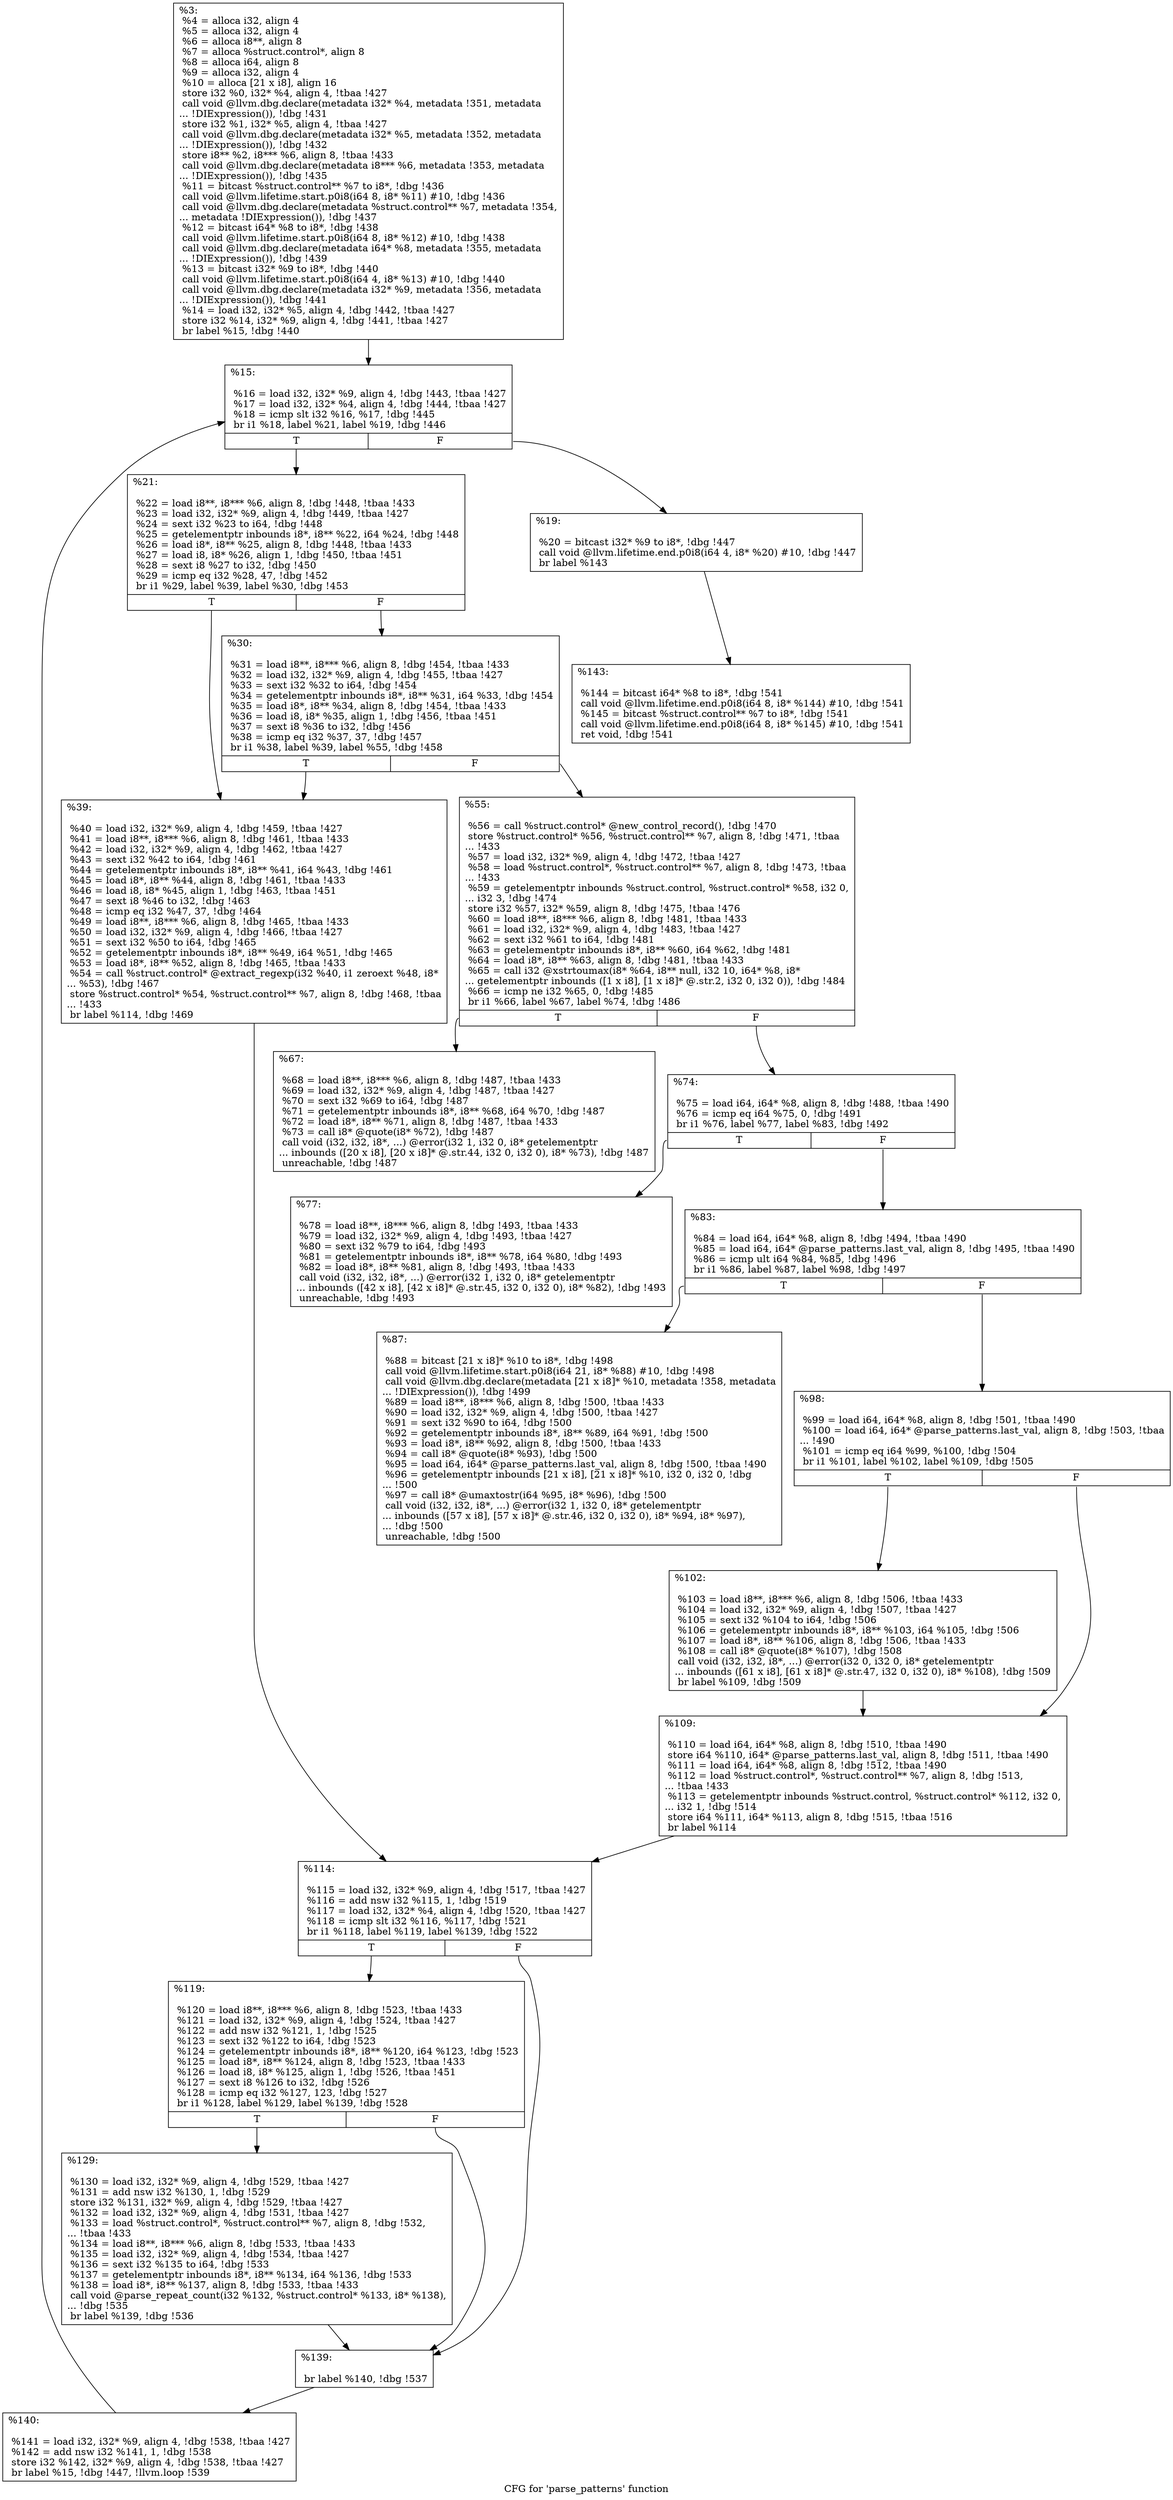 digraph "CFG for 'parse_patterns' function" {
	label="CFG for 'parse_patterns' function";

	Node0x2376ee0 [shape=record,label="{%3:\l  %4 = alloca i32, align 4\l  %5 = alloca i32, align 4\l  %6 = alloca i8**, align 8\l  %7 = alloca %struct.control*, align 8\l  %8 = alloca i64, align 8\l  %9 = alloca i32, align 4\l  %10 = alloca [21 x i8], align 16\l  store i32 %0, i32* %4, align 4, !tbaa !427\l  call void @llvm.dbg.declare(metadata i32* %4, metadata !351, metadata\l... !DIExpression()), !dbg !431\l  store i32 %1, i32* %5, align 4, !tbaa !427\l  call void @llvm.dbg.declare(metadata i32* %5, metadata !352, metadata\l... !DIExpression()), !dbg !432\l  store i8** %2, i8*** %6, align 8, !tbaa !433\l  call void @llvm.dbg.declare(metadata i8*** %6, metadata !353, metadata\l... !DIExpression()), !dbg !435\l  %11 = bitcast %struct.control** %7 to i8*, !dbg !436\l  call void @llvm.lifetime.start.p0i8(i64 8, i8* %11) #10, !dbg !436\l  call void @llvm.dbg.declare(metadata %struct.control** %7, metadata !354,\l... metadata !DIExpression()), !dbg !437\l  %12 = bitcast i64* %8 to i8*, !dbg !438\l  call void @llvm.lifetime.start.p0i8(i64 8, i8* %12) #10, !dbg !438\l  call void @llvm.dbg.declare(metadata i64* %8, metadata !355, metadata\l... !DIExpression()), !dbg !439\l  %13 = bitcast i32* %9 to i8*, !dbg !440\l  call void @llvm.lifetime.start.p0i8(i64 4, i8* %13) #10, !dbg !440\l  call void @llvm.dbg.declare(metadata i32* %9, metadata !356, metadata\l... !DIExpression()), !dbg !441\l  %14 = load i32, i32* %5, align 4, !dbg !442, !tbaa !427\l  store i32 %14, i32* %9, align 4, !dbg !441, !tbaa !427\l  br label %15, !dbg !440\l}"];
	Node0x2376ee0 -> Node0x2377b60;
	Node0x2377b60 [shape=record,label="{%15:\l\l  %16 = load i32, i32* %9, align 4, !dbg !443, !tbaa !427\l  %17 = load i32, i32* %4, align 4, !dbg !444, !tbaa !427\l  %18 = icmp slt i32 %16, %17, !dbg !445\l  br i1 %18, label %21, label %19, !dbg !446\l|{<s0>T|<s1>F}}"];
	Node0x2377b60:s0 -> Node0x2377c00;
	Node0x2377b60:s1 -> Node0x2377bb0;
	Node0x2377bb0 [shape=record,label="{%19:\l\l  %20 = bitcast i32* %9 to i8*, !dbg !447\l  call void @llvm.lifetime.end.p0i8(i64 4, i8* %20) #10, !dbg !447\l  br label %143\l}"];
	Node0x2377bb0 -> Node0x2378150;
	Node0x2377c00 [shape=record,label="{%21:\l\l  %22 = load i8**, i8*** %6, align 8, !dbg !448, !tbaa !433\l  %23 = load i32, i32* %9, align 4, !dbg !449, !tbaa !427\l  %24 = sext i32 %23 to i64, !dbg !448\l  %25 = getelementptr inbounds i8*, i8** %22, i64 %24, !dbg !448\l  %26 = load i8*, i8** %25, align 8, !dbg !448, !tbaa !433\l  %27 = load i8, i8* %26, align 1, !dbg !450, !tbaa !451\l  %28 = sext i8 %27 to i32, !dbg !450\l  %29 = icmp eq i32 %28, 47, !dbg !452\l  br i1 %29, label %39, label %30, !dbg !453\l|{<s0>T|<s1>F}}"];
	Node0x2377c00:s0 -> Node0x2377ca0;
	Node0x2377c00:s1 -> Node0x2377c50;
	Node0x2377c50 [shape=record,label="{%30:\l\l  %31 = load i8**, i8*** %6, align 8, !dbg !454, !tbaa !433\l  %32 = load i32, i32* %9, align 4, !dbg !455, !tbaa !427\l  %33 = sext i32 %32 to i64, !dbg !454\l  %34 = getelementptr inbounds i8*, i8** %31, i64 %33, !dbg !454\l  %35 = load i8*, i8** %34, align 8, !dbg !454, !tbaa !433\l  %36 = load i8, i8* %35, align 1, !dbg !456, !tbaa !451\l  %37 = sext i8 %36 to i32, !dbg !456\l  %38 = icmp eq i32 %37, 37, !dbg !457\l  br i1 %38, label %39, label %55, !dbg !458\l|{<s0>T|<s1>F}}"];
	Node0x2377c50:s0 -> Node0x2377ca0;
	Node0x2377c50:s1 -> Node0x2377cf0;
	Node0x2377ca0 [shape=record,label="{%39:\l\l  %40 = load i32, i32* %9, align 4, !dbg !459, !tbaa !427\l  %41 = load i8**, i8*** %6, align 8, !dbg !461, !tbaa !433\l  %42 = load i32, i32* %9, align 4, !dbg !462, !tbaa !427\l  %43 = sext i32 %42 to i64, !dbg !461\l  %44 = getelementptr inbounds i8*, i8** %41, i64 %43, !dbg !461\l  %45 = load i8*, i8** %44, align 8, !dbg !461, !tbaa !433\l  %46 = load i8, i8* %45, align 1, !dbg !463, !tbaa !451\l  %47 = sext i8 %46 to i32, !dbg !463\l  %48 = icmp eq i32 %47, 37, !dbg !464\l  %49 = load i8**, i8*** %6, align 8, !dbg !465, !tbaa !433\l  %50 = load i32, i32* %9, align 4, !dbg !466, !tbaa !427\l  %51 = sext i32 %50 to i64, !dbg !465\l  %52 = getelementptr inbounds i8*, i8** %49, i64 %51, !dbg !465\l  %53 = load i8*, i8** %52, align 8, !dbg !465, !tbaa !433\l  %54 = call %struct.control* @extract_regexp(i32 %40, i1 zeroext %48, i8*\l... %53), !dbg !467\l  store %struct.control* %54, %struct.control** %7, align 8, !dbg !468, !tbaa\l... !433\l  br label %114, !dbg !469\l}"];
	Node0x2377ca0 -> Node0x2377fc0;
	Node0x2377cf0 [shape=record,label="{%55:\l\l  %56 = call %struct.control* @new_control_record(), !dbg !470\l  store %struct.control* %56, %struct.control** %7, align 8, !dbg !471, !tbaa\l... !433\l  %57 = load i32, i32* %9, align 4, !dbg !472, !tbaa !427\l  %58 = load %struct.control*, %struct.control** %7, align 8, !dbg !473, !tbaa\l... !433\l  %59 = getelementptr inbounds %struct.control, %struct.control* %58, i32 0,\l... i32 3, !dbg !474\l  store i32 %57, i32* %59, align 8, !dbg !475, !tbaa !476\l  %60 = load i8**, i8*** %6, align 8, !dbg !481, !tbaa !433\l  %61 = load i32, i32* %9, align 4, !dbg !483, !tbaa !427\l  %62 = sext i32 %61 to i64, !dbg !481\l  %63 = getelementptr inbounds i8*, i8** %60, i64 %62, !dbg !481\l  %64 = load i8*, i8** %63, align 8, !dbg !481, !tbaa !433\l  %65 = call i32 @xstrtoumax(i8* %64, i8** null, i32 10, i64* %8, i8*\l... getelementptr inbounds ([1 x i8], [1 x i8]* @.str.2, i32 0, i32 0)), !dbg !484\l  %66 = icmp ne i32 %65, 0, !dbg !485\l  br i1 %66, label %67, label %74, !dbg !486\l|{<s0>T|<s1>F}}"];
	Node0x2377cf0:s0 -> Node0x2377d40;
	Node0x2377cf0:s1 -> Node0x2377d90;
	Node0x2377d40 [shape=record,label="{%67:\l\l  %68 = load i8**, i8*** %6, align 8, !dbg !487, !tbaa !433\l  %69 = load i32, i32* %9, align 4, !dbg !487, !tbaa !427\l  %70 = sext i32 %69 to i64, !dbg !487\l  %71 = getelementptr inbounds i8*, i8** %68, i64 %70, !dbg !487\l  %72 = load i8*, i8** %71, align 8, !dbg !487, !tbaa !433\l  %73 = call i8* @quote(i8* %72), !dbg !487\l  call void (i32, i32, i8*, ...) @error(i32 1, i32 0, i8* getelementptr\l... inbounds ([20 x i8], [20 x i8]* @.str.44, i32 0, i32 0), i8* %73), !dbg !487\l  unreachable, !dbg !487\l}"];
	Node0x2377d90 [shape=record,label="{%74:\l\l  %75 = load i64, i64* %8, align 8, !dbg !488, !tbaa !490\l  %76 = icmp eq i64 %75, 0, !dbg !491\l  br i1 %76, label %77, label %83, !dbg !492\l|{<s0>T|<s1>F}}"];
	Node0x2377d90:s0 -> Node0x2377de0;
	Node0x2377d90:s1 -> Node0x2377e30;
	Node0x2377de0 [shape=record,label="{%77:\l\l  %78 = load i8**, i8*** %6, align 8, !dbg !493, !tbaa !433\l  %79 = load i32, i32* %9, align 4, !dbg !493, !tbaa !427\l  %80 = sext i32 %79 to i64, !dbg !493\l  %81 = getelementptr inbounds i8*, i8** %78, i64 %80, !dbg !493\l  %82 = load i8*, i8** %81, align 8, !dbg !493, !tbaa !433\l  call void (i32, i32, i8*, ...) @error(i32 1, i32 0, i8* getelementptr\l... inbounds ([42 x i8], [42 x i8]* @.str.45, i32 0, i32 0), i8* %82), !dbg !493\l  unreachable, !dbg !493\l}"];
	Node0x2377e30 [shape=record,label="{%83:\l\l  %84 = load i64, i64* %8, align 8, !dbg !494, !tbaa !490\l  %85 = load i64, i64* @parse_patterns.last_val, align 8, !dbg !495, !tbaa !490\l  %86 = icmp ult i64 %84, %85, !dbg !496\l  br i1 %86, label %87, label %98, !dbg !497\l|{<s0>T|<s1>F}}"];
	Node0x2377e30:s0 -> Node0x2377e80;
	Node0x2377e30:s1 -> Node0x2377ed0;
	Node0x2377e80 [shape=record,label="{%87:\l\l  %88 = bitcast [21 x i8]* %10 to i8*, !dbg !498\l  call void @llvm.lifetime.start.p0i8(i64 21, i8* %88) #10, !dbg !498\l  call void @llvm.dbg.declare(metadata [21 x i8]* %10, metadata !358, metadata\l... !DIExpression()), !dbg !499\l  %89 = load i8**, i8*** %6, align 8, !dbg !500, !tbaa !433\l  %90 = load i32, i32* %9, align 4, !dbg !500, !tbaa !427\l  %91 = sext i32 %90 to i64, !dbg !500\l  %92 = getelementptr inbounds i8*, i8** %89, i64 %91, !dbg !500\l  %93 = load i8*, i8** %92, align 8, !dbg !500, !tbaa !433\l  %94 = call i8* @quote(i8* %93), !dbg !500\l  %95 = load i64, i64* @parse_patterns.last_val, align 8, !dbg !500, !tbaa !490\l  %96 = getelementptr inbounds [21 x i8], [21 x i8]* %10, i32 0, i32 0, !dbg\l... !500\l  %97 = call i8* @umaxtostr(i64 %95, i8* %96), !dbg !500\l  call void (i32, i32, i8*, ...) @error(i32 1, i32 0, i8* getelementptr\l... inbounds ([57 x i8], [57 x i8]* @.str.46, i32 0, i32 0), i8* %94, i8* %97),\l... !dbg !500\l  unreachable, !dbg !500\l}"];
	Node0x2377ed0 [shape=record,label="{%98:\l\l  %99 = load i64, i64* %8, align 8, !dbg !501, !tbaa !490\l  %100 = load i64, i64* @parse_patterns.last_val, align 8, !dbg !503, !tbaa\l... !490\l  %101 = icmp eq i64 %99, %100, !dbg !504\l  br i1 %101, label %102, label %109, !dbg !505\l|{<s0>T|<s1>F}}"];
	Node0x2377ed0:s0 -> Node0x2377f20;
	Node0x2377ed0:s1 -> Node0x2377f70;
	Node0x2377f20 [shape=record,label="{%102:\l\l  %103 = load i8**, i8*** %6, align 8, !dbg !506, !tbaa !433\l  %104 = load i32, i32* %9, align 4, !dbg !507, !tbaa !427\l  %105 = sext i32 %104 to i64, !dbg !506\l  %106 = getelementptr inbounds i8*, i8** %103, i64 %105, !dbg !506\l  %107 = load i8*, i8** %106, align 8, !dbg !506, !tbaa !433\l  %108 = call i8* @quote(i8* %107), !dbg !508\l  call void (i32, i32, i8*, ...) @error(i32 0, i32 0, i8* getelementptr\l... inbounds ([61 x i8], [61 x i8]* @.str.47, i32 0, i32 0), i8* %108), !dbg !509\l  br label %109, !dbg !509\l}"];
	Node0x2377f20 -> Node0x2377f70;
	Node0x2377f70 [shape=record,label="{%109:\l\l  %110 = load i64, i64* %8, align 8, !dbg !510, !tbaa !490\l  store i64 %110, i64* @parse_patterns.last_val, align 8, !dbg !511, !tbaa !490\l  %111 = load i64, i64* %8, align 8, !dbg !512, !tbaa !490\l  %112 = load %struct.control*, %struct.control** %7, align 8, !dbg !513,\l... !tbaa !433\l  %113 = getelementptr inbounds %struct.control, %struct.control* %112, i32 0,\l... i32 1, !dbg !514\l  store i64 %111, i64* %113, align 8, !dbg !515, !tbaa !516\l  br label %114\l}"];
	Node0x2377f70 -> Node0x2377fc0;
	Node0x2377fc0 [shape=record,label="{%114:\l\l  %115 = load i32, i32* %9, align 4, !dbg !517, !tbaa !427\l  %116 = add nsw i32 %115, 1, !dbg !519\l  %117 = load i32, i32* %4, align 4, !dbg !520, !tbaa !427\l  %118 = icmp slt i32 %116, %117, !dbg !521\l  br i1 %118, label %119, label %139, !dbg !522\l|{<s0>T|<s1>F}}"];
	Node0x2377fc0:s0 -> Node0x2378010;
	Node0x2377fc0:s1 -> Node0x23780b0;
	Node0x2378010 [shape=record,label="{%119:\l\l  %120 = load i8**, i8*** %6, align 8, !dbg !523, !tbaa !433\l  %121 = load i32, i32* %9, align 4, !dbg !524, !tbaa !427\l  %122 = add nsw i32 %121, 1, !dbg !525\l  %123 = sext i32 %122 to i64, !dbg !523\l  %124 = getelementptr inbounds i8*, i8** %120, i64 %123, !dbg !523\l  %125 = load i8*, i8** %124, align 8, !dbg !523, !tbaa !433\l  %126 = load i8, i8* %125, align 1, !dbg !526, !tbaa !451\l  %127 = sext i8 %126 to i32, !dbg !526\l  %128 = icmp eq i32 %127, 123, !dbg !527\l  br i1 %128, label %129, label %139, !dbg !528\l|{<s0>T|<s1>F}}"];
	Node0x2378010:s0 -> Node0x2378060;
	Node0x2378010:s1 -> Node0x23780b0;
	Node0x2378060 [shape=record,label="{%129:\l\l  %130 = load i32, i32* %9, align 4, !dbg !529, !tbaa !427\l  %131 = add nsw i32 %130, 1, !dbg !529\l  store i32 %131, i32* %9, align 4, !dbg !529, !tbaa !427\l  %132 = load i32, i32* %9, align 4, !dbg !531, !tbaa !427\l  %133 = load %struct.control*, %struct.control** %7, align 8, !dbg !532,\l... !tbaa !433\l  %134 = load i8**, i8*** %6, align 8, !dbg !533, !tbaa !433\l  %135 = load i32, i32* %9, align 4, !dbg !534, !tbaa !427\l  %136 = sext i32 %135 to i64, !dbg !533\l  %137 = getelementptr inbounds i8*, i8** %134, i64 %136, !dbg !533\l  %138 = load i8*, i8** %137, align 8, !dbg !533, !tbaa !433\l  call void @parse_repeat_count(i32 %132, %struct.control* %133, i8* %138),\l... !dbg !535\l  br label %139, !dbg !536\l}"];
	Node0x2378060 -> Node0x23780b0;
	Node0x23780b0 [shape=record,label="{%139:\l\l  br label %140, !dbg !537\l}"];
	Node0x23780b0 -> Node0x2378100;
	Node0x2378100 [shape=record,label="{%140:\l\l  %141 = load i32, i32* %9, align 4, !dbg !538, !tbaa !427\l  %142 = add nsw i32 %141, 1, !dbg !538\l  store i32 %142, i32* %9, align 4, !dbg !538, !tbaa !427\l  br label %15, !dbg !447, !llvm.loop !539\l}"];
	Node0x2378100 -> Node0x2377b60;
	Node0x2378150 [shape=record,label="{%143:\l\l  %144 = bitcast i64* %8 to i8*, !dbg !541\l  call void @llvm.lifetime.end.p0i8(i64 8, i8* %144) #10, !dbg !541\l  %145 = bitcast %struct.control** %7 to i8*, !dbg !541\l  call void @llvm.lifetime.end.p0i8(i64 8, i8* %145) #10, !dbg !541\l  ret void, !dbg !541\l}"];
}
